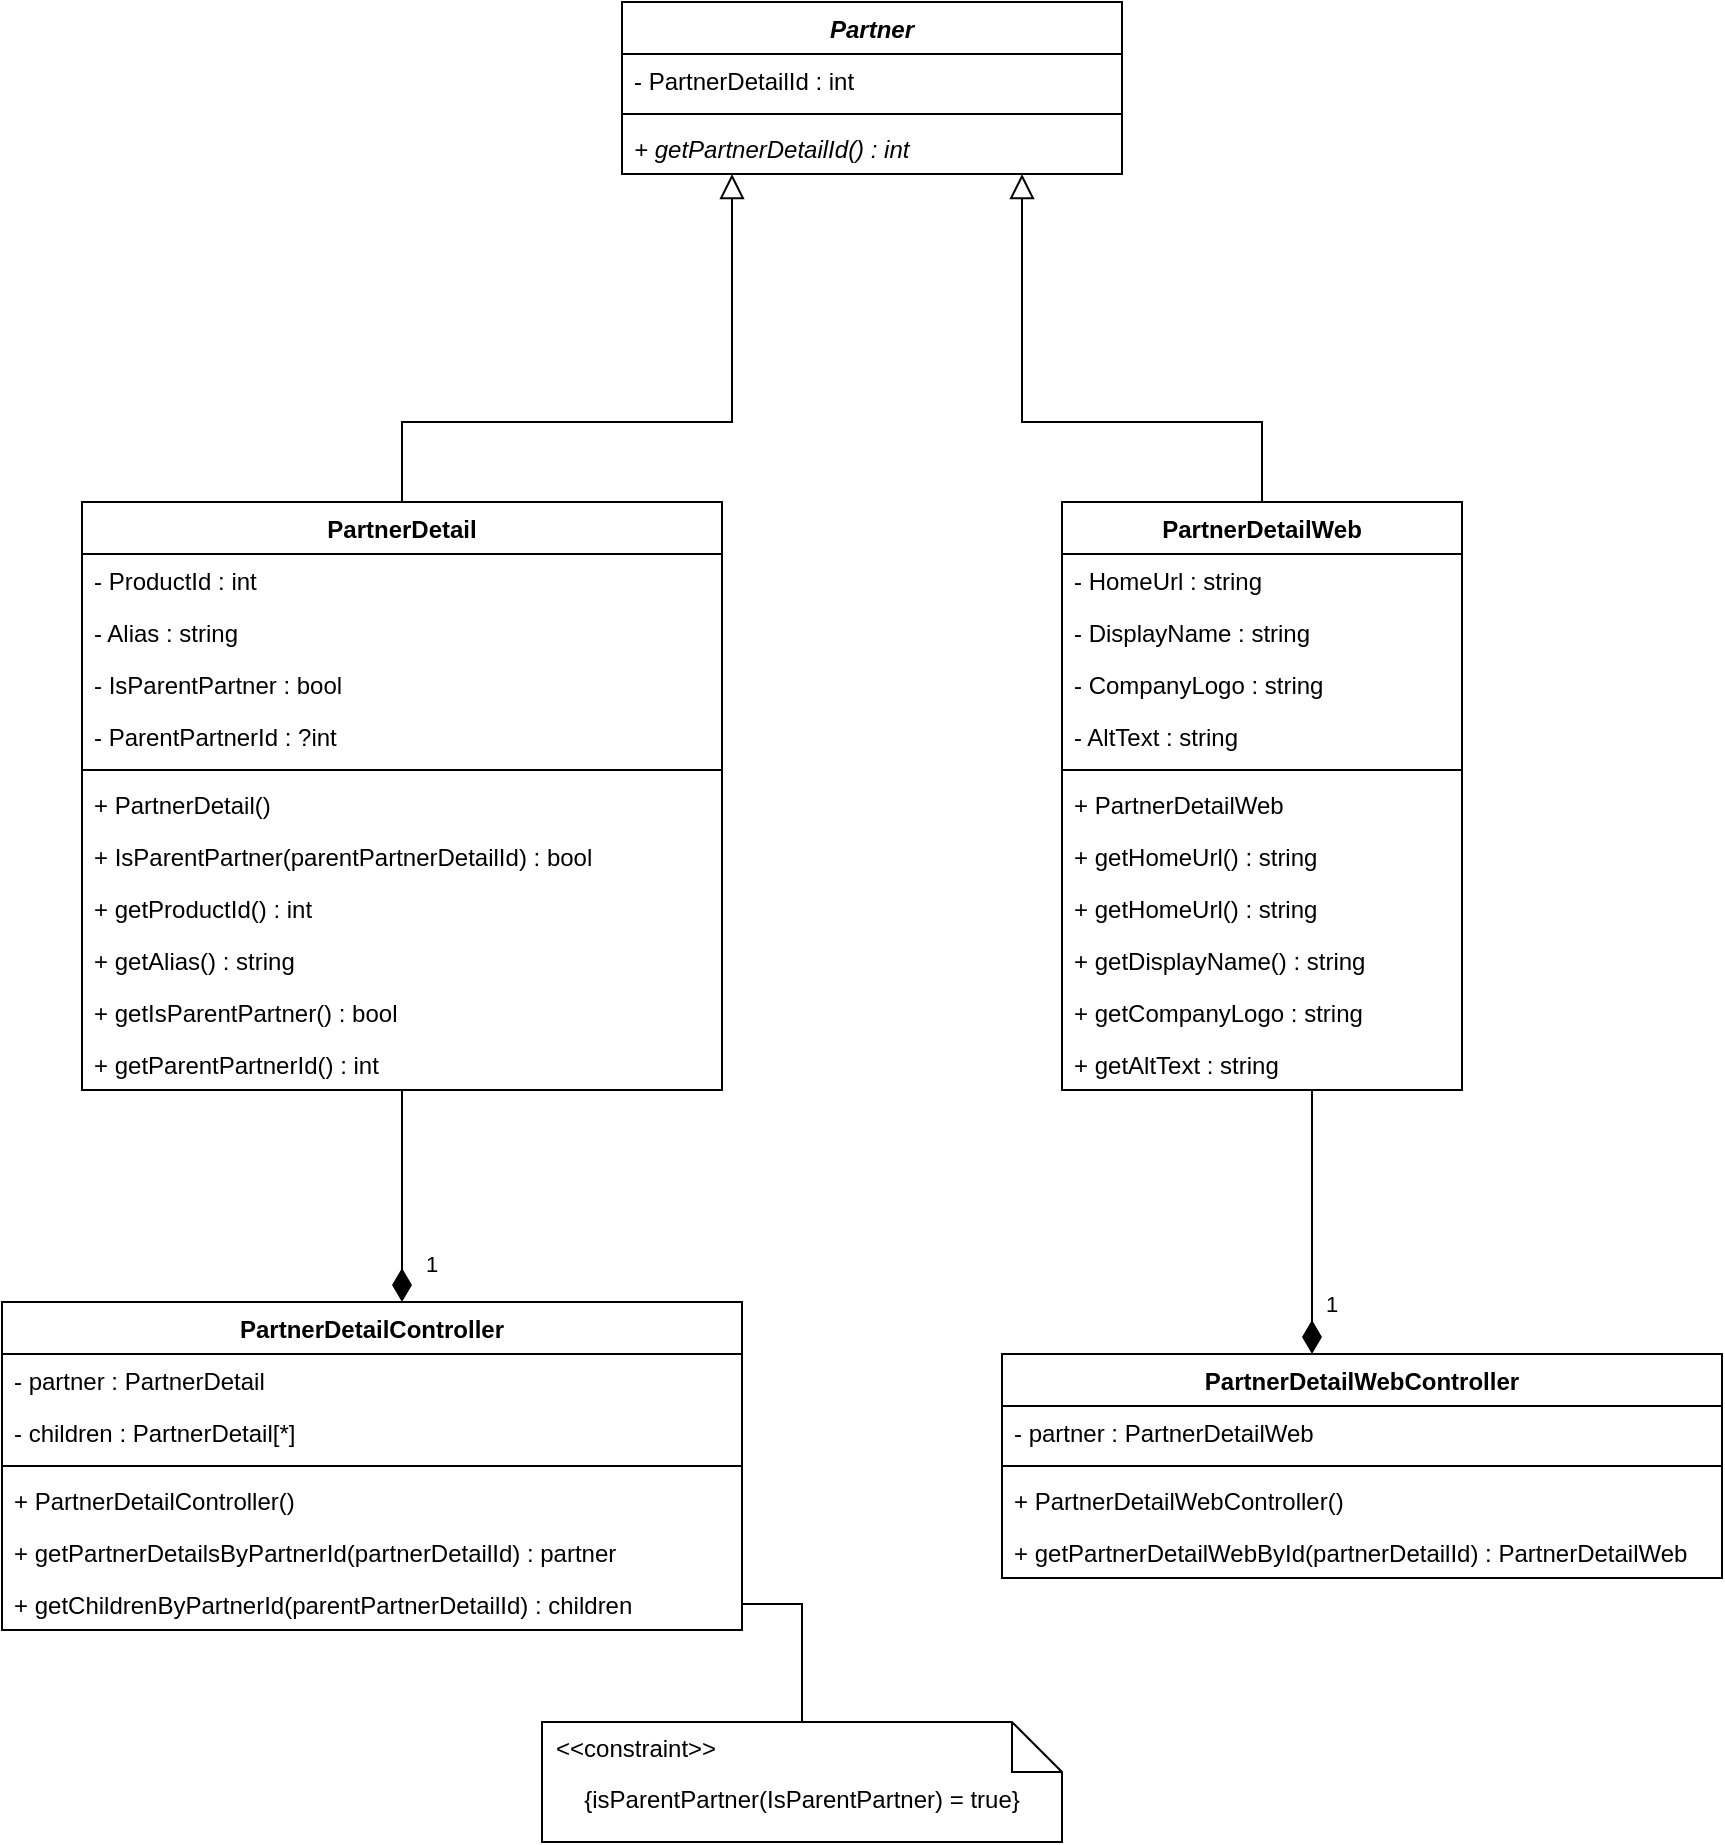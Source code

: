 <mxfile version="13.8.8" type="github">
  <diagram id="JFlCuwMhZZcMJILRrFdY" name="Page-1">
    <mxGraphModel dx="917" dy="609" grid="1" gridSize="10" guides="1" tooltips="1" connect="1" arrows="1" fold="1" page="1" pageScale="1" pageWidth="1169" pageHeight="1654" math="0" shadow="0">
      <root>
        <mxCell id="0" />
        <mxCell id="1" parent="0" />
        <mxCell id="4J9gVVPXhBhF94vH3yUa-1" value="PartnerDetail" style="swimlane;fontStyle=1;align=center;verticalAlign=top;childLayout=stackLayout;horizontal=1;startSize=26;horizontalStack=0;resizeParent=1;resizeParentMax=0;resizeLast=0;collapsible=1;marginBottom=0;" vertex="1" parent="1">
          <mxGeometry x="60" y="520" width="320" height="294" as="geometry" />
        </mxCell>
        <mxCell id="4J9gVVPXhBhF94vH3yUa-42" value="- ProductId : int" style="text;strokeColor=none;fillColor=none;align=left;verticalAlign=top;spacingLeft=4;spacingRight=4;overflow=hidden;rotatable=0;points=[[0,0.5],[1,0.5]];portConstraint=eastwest;" vertex="1" parent="4J9gVVPXhBhF94vH3yUa-1">
          <mxGeometry y="26" width="320" height="26" as="geometry" />
        </mxCell>
        <mxCell id="4J9gVVPXhBhF94vH3yUa-6" value="- Alias : string" style="text;strokeColor=none;fillColor=none;align=left;verticalAlign=top;spacingLeft=4;spacingRight=4;overflow=hidden;rotatable=0;points=[[0,0.5],[1,0.5]];portConstraint=eastwest;" vertex="1" parent="4J9gVVPXhBhF94vH3yUa-1">
          <mxGeometry y="52" width="320" height="26" as="geometry" />
        </mxCell>
        <mxCell id="4J9gVVPXhBhF94vH3yUa-7" value="- IsParentPartner : bool" style="text;strokeColor=none;fillColor=none;align=left;verticalAlign=top;spacingLeft=4;spacingRight=4;overflow=hidden;rotatable=0;points=[[0,0.5],[1,0.5]];portConstraint=eastwest;" vertex="1" parent="4J9gVVPXhBhF94vH3yUa-1">
          <mxGeometry y="78" width="320" height="26" as="geometry" />
        </mxCell>
        <mxCell id="4J9gVVPXhBhF94vH3yUa-8" value="- ParentPartnerId : ?int" style="text;strokeColor=none;fillColor=none;align=left;verticalAlign=top;spacingLeft=4;spacingRight=4;overflow=hidden;rotatable=0;points=[[0,0.5],[1,0.5]];portConstraint=eastwest;" vertex="1" parent="4J9gVVPXhBhF94vH3yUa-1">
          <mxGeometry y="104" width="320" height="26" as="geometry" />
        </mxCell>
        <mxCell id="4J9gVVPXhBhF94vH3yUa-3" value="" style="line;strokeWidth=1;fillColor=none;align=left;verticalAlign=middle;spacingTop=-1;spacingLeft=3;spacingRight=3;rotatable=0;labelPosition=right;points=[];portConstraint=eastwest;" vertex="1" parent="4J9gVVPXhBhF94vH3yUa-1">
          <mxGeometry y="130" width="320" height="8" as="geometry" />
        </mxCell>
        <mxCell id="4J9gVVPXhBhF94vH3yUa-39" value="+ PartnerDetail()" style="text;strokeColor=none;fillColor=none;align=left;verticalAlign=top;spacingLeft=4;spacingRight=4;overflow=hidden;rotatable=0;points=[[0,0.5],[1,0.5]];portConstraint=eastwest;" vertex="1" parent="4J9gVVPXhBhF94vH3yUa-1">
          <mxGeometry y="138" width="320" height="26" as="geometry" />
        </mxCell>
        <mxCell id="4J9gVVPXhBhF94vH3yUa-57" value="+ IsParentPartner(parentPartnerDetailId) : bool" style="text;strokeColor=none;fillColor=none;align=left;verticalAlign=top;spacingLeft=4;spacingRight=4;overflow=hidden;rotatable=0;points=[[0,0.5],[1,0.5]];portConstraint=eastwest;" vertex="1" parent="4J9gVVPXhBhF94vH3yUa-1">
          <mxGeometry y="164" width="320" height="26" as="geometry" />
        </mxCell>
        <mxCell id="4J9gVVPXhBhF94vH3yUa-45" value="+ getProductId() : int" style="text;strokeColor=none;fillColor=none;align=left;verticalAlign=top;spacingLeft=4;spacingRight=4;overflow=hidden;rotatable=0;points=[[0,0.5],[1,0.5]];portConstraint=eastwest;" vertex="1" parent="4J9gVVPXhBhF94vH3yUa-1">
          <mxGeometry y="190" width="320" height="26" as="geometry" />
        </mxCell>
        <mxCell id="4J9gVVPXhBhF94vH3yUa-46" value="+ getAlias() : string" style="text;strokeColor=none;fillColor=none;align=left;verticalAlign=top;spacingLeft=4;spacingRight=4;overflow=hidden;rotatable=0;points=[[0,0.5],[1,0.5]];portConstraint=eastwest;" vertex="1" parent="4J9gVVPXhBhF94vH3yUa-1">
          <mxGeometry y="216" width="320" height="26" as="geometry" />
        </mxCell>
        <mxCell id="4J9gVVPXhBhF94vH3yUa-47" value="+ getIsParentPartner() : bool" style="text;strokeColor=none;fillColor=none;align=left;verticalAlign=top;spacingLeft=4;spacingRight=4;overflow=hidden;rotatable=0;points=[[0,0.5],[1,0.5]];portConstraint=eastwest;" vertex="1" parent="4J9gVVPXhBhF94vH3yUa-1">
          <mxGeometry y="242" width="320" height="26" as="geometry" />
        </mxCell>
        <mxCell id="4J9gVVPXhBhF94vH3yUa-48" value="+ getParentPartnerId() : int" style="text;strokeColor=none;fillColor=none;align=left;verticalAlign=top;spacingLeft=4;spacingRight=4;overflow=hidden;rotatable=0;points=[[0,0.5],[1,0.5]];portConstraint=eastwest;" vertex="1" parent="4J9gVVPXhBhF94vH3yUa-1">
          <mxGeometry y="268" width="320" height="26" as="geometry" />
        </mxCell>
        <mxCell id="4J9gVVPXhBhF94vH3yUa-9" value="PartnerDetailWebController" style="swimlane;fontStyle=1;align=center;verticalAlign=top;childLayout=stackLayout;horizontal=1;startSize=26;horizontalStack=0;resizeParent=1;resizeParentMax=0;resizeLast=0;collapsible=1;marginBottom=0;" vertex="1" parent="1">
          <mxGeometry x="520" y="946" width="360" height="112" as="geometry" />
        </mxCell>
        <mxCell id="4J9gVVPXhBhF94vH3yUa-10" value="- partner : PartnerDetailWeb" style="text;strokeColor=none;fillColor=none;align=left;verticalAlign=top;spacingLeft=4;spacingRight=4;overflow=hidden;rotatable=0;points=[[0,0.5],[1,0.5]];portConstraint=eastwest;" vertex="1" parent="4J9gVVPXhBhF94vH3yUa-9">
          <mxGeometry y="26" width="360" height="26" as="geometry" />
        </mxCell>
        <mxCell id="4J9gVVPXhBhF94vH3yUa-11" value="" style="line;strokeWidth=1;fillColor=none;align=left;verticalAlign=middle;spacingTop=-1;spacingLeft=3;spacingRight=3;rotatable=0;labelPosition=right;points=[];portConstraint=eastwest;" vertex="1" parent="4J9gVVPXhBhF94vH3yUa-9">
          <mxGeometry y="52" width="360" height="8" as="geometry" />
        </mxCell>
        <mxCell id="4J9gVVPXhBhF94vH3yUa-60" value="+ PartnerDetailWebController()" style="text;strokeColor=none;fillColor=none;align=left;verticalAlign=top;spacingLeft=4;spacingRight=4;overflow=hidden;rotatable=0;points=[[0,0.5],[1,0.5]];portConstraint=eastwest;" vertex="1" parent="4J9gVVPXhBhF94vH3yUa-9">
          <mxGeometry y="60" width="360" height="26" as="geometry" />
        </mxCell>
        <mxCell id="4J9gVVPXhBhF94vH3yUa-12" value="+ getPartnerDetailWebById(partnerDetailId) : PartnerDetailWeb" style="text;strokeColor=none;fillColor=none;align=left;verticalAlign=top;spacingLeft=4;spacingRight=4;overflow=hidden;rotatable=0;points=[[0,0.5],[1,0.5]];portConstraint=eastwest;" vertex="1" parent="4J9gVVPXhBhF94vH3yUa-9">
          <mxGeometry y="86" width="360" height="26" as="geometry" />
        </mxCell>
        <mxCell id="4J9gVVPXhBhF94vH3yUa-13" value="PartnerDetailWeb" style="swimlane;fontStyle=1;align=center;verticalAlign=top;childLayout=stackLayout;horizontal=1;startSize=26;horizontalStack=0;resizeParent=1;resizeParentMax=0;resizeLast=0;collapsible=1;marginBottom=0;" vertex="1" parent="1">
          <mxGeometry x="550" y="520" width="200" height="294" as="geometry" />
        </mxCell>
        <mxCell id="4J9gVVPXhBhF94vH3yUa-17" value="- HomeUrl : string" style="text;strokeColor=none;fillColor=none;align=left;verticalAlign=top;spacingLeft=4;spacingRight=4;overflow=hidden;rotatable=0;points=[[0,0.5],[1,0.5]];portConstraint=eastwest;" vertex="1" parent="4J9gVVPXhBhF94vH3yUa-13">
          <mxGeometry y="26" width="200" height="26" as="geometry" />
        </mxCell>
        <mxCell id="4J9gVVPXhBhF94vH3yUa-18" value="- DisplayName : string" style="text;strokeColor=none;fillColor=none;align=left;verticalAlign=top;spacingLeft=4;spacingRight=4;overflow=hidden;rotatable=0;points=[[0,0.5],[1,0.5]];portConstraint=eastwest;" vertex="1" parent="4J9gVVPXhBhF94vH3yUa-13">
          <mxGeometry y="52" width="200" height="26" as="geometry" />
        </mxCell>
        <mxCell id="4J9gVVPXhBhF94vH3yUa-20" value="- CompanyLogo : string" style="text;strokeColor=none;fillColor=none;align=left;verticalAlign=top;spacingLeft=4;spacingRight=4;overflow=hidden;rotatable=0;points=[[0,0.5],[1,0.5]];portConstraint=eastwest;" vertex="1" parent="4J9gVVPXhBhF94vH3yUa-13">
          <mxGeometry y="78" width="200" height="26" as="geometry" />
        </mxCell>
        <mxCell id="4J9gVVPXhBhF94vH3yUa-19" value="- AltText : string" style="text;strokeColor=none;fillColor=none;align=left;verticalAlign=top;spacingLeft=4;spacingRight=4;overflow=hidden;rotatable=0;points=[[0,0.5],[1,0.5]];portConstraint=eastwest;" vertex="1" parent="4J9gVVPXhBhF94vH3yUa-13">
          <mxGeometry y="104" width="200" height="26" as="geometry" />
        </mxCell>
        <mxCell id="4J9gVVPXhBhF94vH3yUa-15" value="" style="line;strokeWidth=1;fillColor=none;align=left;verticalAlign=middle;spacingTop=-1;spacingLeft=3;spacingRight=3;rotatable=0;labelPosition=right;points=[];portConstraint=eastwest;" vertex="1" parent="4J9gVVPXhBhF94vH3yUa-13">
          <mxGeometry y="130" width="200" height="8" as="geometry" />
        </mxCell>
        <mxCell id="4J9gVVPXhBhF94vH3yUa-56" value="+ PartnerDetailWeb" style="text;strokeColor=none;fillColor=none;align=left;verticalAlign=top;spacingLeft=4;spacingRight=4;overflow=hidden;rotatable=0;points=[[0,0.5],[1,0.5]];portConstraint=eastwest;" vertex="1" parent="4J9gVVPXhBhF94vH3yUa-13">
          <mxGeometry y="138" width="200" height="26" as="geometry" />
        </mxCell>
        <mxCell id="4J9gVVPXhBhF94vH3yUa-58" value="+ getHomeUrl() : string" style="text;strokeColor=none;fillColor=none;align=left;verticalAlign=top;spacingLeft=4;spacingRight=4;overflow=hidden;rotatable=0;points=[[0,0.5],[1,0.5]];portConstraint=eastwest;" vertex="1" parent="4J9gVVPXhBhF94vH3yUa-13">
          <mxGeometry y="164" width="200" height="26" as="geometry" />
        </mxCell>
        <mxCell id="4J9gVVPXhBhF94vH3yUa-16" value="+ getHomeUrl() : string" style="text;strokeColor=none;fillColor=none;align=left;verticalAlign=top;spacingLeft=4;spacingRight=4;overflow=hidden;rotatable=0;points=[[0,0.5],[1,0.5]];portConstraint=eastwest;" vertex="1" parent="4J9gVVPXhBhF94vH3yUa-13">
          <mxGeometry y="190" width="200" height="26" as="geometry" />
        </mxCell>
        <mxCell id="4J9gVVPXhBhF94vH3yUa-49" value="+ getDisplayName() : string" style="text;strokeColor=none;fillColor=none;align=left;verticalAlign=top;spacingLeft=4;spacingRight=4;overflow=hidden;rotatable=0;points=[[0,0.5],[1,0.5]];portConstraint=eastwest;" vertex="1" parent="4J9gVVPXhBhF94vH3yUa-13">
          <mxGeometry y="216" width="200" height="26" as="geometry" />
        </mxCell>
        <mxCell id="4J9gVVPXhBhF94vH3yUa-50" value="+ getCompanyLogo : string" style="text;strokeColor=none;fillColor=none;align=left;verticalAlign=top;spacingLeft=4;spacingRight=4;overflow=hidden;rotatable=0;points=[[0,0.5],[1,0.5]];portConstraint=eastwest;" vertex="1" parent="4J9gVVPXhBhF94vH3yUa-13">
          <mxGeometry y="242" width="200" height="26" as="geometry" />
        </mxCell>
        <mxCell id="4J9gVVPXhBhF94vH3yUa-51" value="+ getAltText : string" style="text;strokeColor=none;fillColor=none;align=left;verticalAlign=top;spacingLeft=4;spacingRight=4;overflow=hidden;rotatable=0;points=[[0,0.5],[1,0.5]];portConstraint=eastwest;" vertex="1" parent="4J9gVVPXhBhF94vH3yUa-13">
          <mxGeometry y="268" width="200" height="26" as="geometry" />
        </mxCell>
        <mxCell id="4J9gVVPXhBhF94vH3yUa-21" value="Partner" style="swimlane;fontStyle=3;align=center;verticalAlign=top;childLayout=stackLayout;horizontal=1;startSize=26;horizontalStack=0;resizeParent=1;resizeParentMax=0;resizeLast=0;collapsible=1;marginBottom=0;" vertex="1" parent="1">
          <mxGeometry x="330" y="270" width="250" height="86" as="geometry" />
        </mxCell>
        <mxCell id="4J9gVVPXhBhF94vH3yUa-22" value="- PartnerDetailId : int" style="text;strokeColor=none;fillColor=none;align=left;verticalAlign=top;spacingLeft=4;spacingRight=4;overflow=hidden;rotatable=0;points=[[0,0.5],[1,0.5]];portConstraint=eastwest;" vertex="1" parent="4J9gVVPXhBhF94vH3yUa-21">
          <mxGeometry y="26" width="250" height="26" as="geometry" />
        </mxCell>
        <mxCell id="4J9gVVPXhBhF94vH3yUa-23" value="" style="line;strokeWidth=1;fillColor=none;align=left;verticalAlign=middle;spacingTop=-1;spacingLeft=3;spacingRight=3;rotatable=0;labelPosition=right;points=[];portConstraint=eastwest;" vertex="1" parent="4J9gVVPXhBhF94vH3yUa-21">
          <mxGeometry y="52" width="250" height="8" as="geometry" />
        </mxCell>
        <mxCell id="4J9gVVPXhBhF94vH3yUa-24" value="+ getPartnerDetailId() : int" style="text;strokeColor=none;fillColor=none;align=left;verticalAlign=top;spacingLeft=4;spacingRight=4;overflow=hidden;rotatable=0;points=[[0,0.5],[1,0.5]];portConstraint=eastwest;fontStyle=2" vertex="1" parent="4J9gVVPXhBhF94vH3yUa-21">
          <mxGeometry y="60" width="250" height="26" as="geometry" />
        </mxCell>
        <mxCell id="4J9gVVPXhBhF94vH3yUa-28" value="" style="endArrow=block;endSize=10;endFill=0;shadow=0;strokeWidth=1;rounded=0;edgeStyle=elbowEdgeStyle;elbow=vertical;" edge="1" parent="1" source="4J9gVVPXhBhF94vH3yUa-1" target="4J9gVVPXhBhF94vH3yUa-21">
          <mxGeometry width="160" relative="1" as="geometry">
            <mxPoint x="190" y="740" as="sourcePoint" />
            <mxPoint x="367" y="408" as="targetPoint" />
            <Array as="points">
              <mxPoint x="385" y="480" />
            </Array>
          </mxGeometry>
        </mxCell>
        <mxCell id="4J9gVVPXhBhF94vH3yUa-29" value="" style="endArrow=block;endSize=10;endFill=0;shadow=0;strokeWidth=1;rounded=0;edgeStyle=elbowEdgeStyle;elbow=vertical;" edge="1" parent="1" source="4J9gVVPXhBhF94vH3yUa-13" target="4J9gVVPXhBhF94vH3yUa-21">
          <mxGeometry width="160" relative="1" as="geometry">
            <mxPoint x="400" y="576" as="sourcePoint" />
            <mxPoint x="385" y="320" as="targetPoint" />
            <Array as="points">
              <mxPoint x="530" y="480" />
              <mxPoint x="540" y="840" />
            </Array>
          </mxGeometry>
        </mxCell>
        <mxCell id="4J9gVVPXhBhF94vH3yUa-32" value="1" style="endArrow=none;html=1;endSize=12;startArrow=diamondThin;startSize=14;startFill=1;edgeStyle=orthogonalEdgeStyle;align=left;verticalAlign=bottom;endFill=0;" edge="1" parent="1" source="4J9gVVPXhBhF94vH3yUa-9" target="4J9gVVPXhBhF94vH3yUa-13">
          <mxGeometry x="0.909" y="-110" relative="1" as="geometry">
            <mxPoint x="60" y="500" as="sourcePoint" />
            <mxPoint x="305" y="470" as="targetPoint" />
            <Array as="points">
              <mxPoint x="675" y="820" />
              <mxPoint x="675" y="820" />
            </Array>
            <mxPoint x="-105" y="110" as="offset" />
          </mxGeometry>
        </mxCell>
        <mxCell id="4J9gVVPXhBhF94vH3yUa-33" value="PartnerDetailController" style="swimlane;fontStyle=1;align=center;verticalAlign=top;childLayout=stackLayout;horizontal=1;startSize=26;horizontalStack=0;resizeParent=1;resizeParentMax=0;resizeLast=0;collapsible=1;marginBottom=0;" vertex="1" parent="1">
          <mxGeometry x="20" y="920" width="370" height="164" as="geometry" />
        </mxCell>
        <mxCell id="4J9gVVPXhBhF94vH3yUa-34" value="- partner : PartnerDetail" style="text;strokeColor=none;fillColor=none;align=left;verticalAlign=top;spacingLeft=4;spacingRight=4;overflow=hidden;rotatable=0;points=[[0,0.5],[1,0.5]];portConstraint=eastwest;" vertex="1" parent="4J9gVVPXhBhF94vH3yUa-33">
          <mxGeometry y="26" width="370" height="26" as="geometry" />
        </mxCell>
        <mxCell id="4J9gVVPXhBhF94vH3yUa-54" value="- children : PartnerDetail[*]" style="text;strokeColor=none;fillColor=none;align=left;verticalAlign=top;spacingLeft=4;spacingRight=4;overflow=hidden;rotatable=0;points=[[0,0.5],[1,0.5]];portConstraint=eastwest;" vertex="1" parent="4J9gVVPXhBhF94vH3yUa-33">
          <mxGeometry y="52" width="370" height="26" as="geometry" />
        </mxCell>
        <mxCell id="4J9gVVPXhBhF94vH3yUa-35" value="" style="line;strokeWidth=1;fillColor=none;align=left;verticalAlign=middle;spacingTop=-1;spacingLeft=3;spacingRight=3;rotatable=0;labelPosition=right;points=[];portConstraint=eastwest;" vertex="1" parent="4J9gVVPXhBhF94vH3yUa-33">
          <mxGeometry y="78" width="370" height="8" as="geometry" />
        </mxCell>
        <mxCell id="4J9gVVPXhBhF94vH3yUa-41" value="+ PartnerDetailController()" style="text;strokeColor=none;fillColor=none;align=left;verticalAlign=top;spacingLeft=4;spacingRight=4;overflow=hidden;rotatable=0;points=[[0,0.5],[1,0.5]];portConstraint=eastwest;" vertex="1" parent="4J9gVVPXhBhF94vH3yUa-33">
          <mxGeometry y="86" width="370" height="26" as="geometry" />
        </mxCell>
        <mxCell id="4J9gVVPXhBhF94vH3yUa-59" value="+ getPartnerDetailsByPartnerId(partnerDetailId) : partner" style="text;strokeColor=none;fillColor=none;align=left;verticalAlign=top;spacingLeft=4;spacingRight=4;overflow=hidden;rotatable=0;points=[[0,0.5],[1,0.5]];portConstraint=eastwest;" vertex="1" parent="4J9gVVPXhBhF94vH3yUa-33">
          <mxGeometry y="112" width="370" height="26" as="geometry" />
        </mxCell>
        <mxCell id="4J9gVVPXhBhF94vH3yUa-36" value="+ getChildrenByPartnerId(parentPartnerDetailId) : children" style="text;strokeColor=none;fillColor=none;align=left;verticalAlign=top;spacingLeft=4;spacingRight=4;overflow=hidden;rotatable=0;points=[[0,0.5],[1,0.5]];portConstraint=eastwest;" vertex="1" parent="4J9gVVPXhBhF94vH3yUa-33">
          <mxGeometry y="138" width="370" height="26" as="geometry" />
        </mxCell>
        <mxCell id="4J9gVVPXhBhF94vH3yUa-37" value="1" style="endArrow=none;html=1;endSize=12;startArrow=diamondThin;startSize=14;startFill=1;edgeStyle=orthogonalEdgeStyle;align=left;verticalAlign=bottom;endFill=0;" edge="1" parent="1" source="4J9gVVPXhBhF94vH3yUa-33" target="4J9gVVPXhBhF94vH3yUa-1">
          <mxGeometry x="-0.623" y="-14" relative="1" as="geometry">
            <mxPoint x="685" y="356" as="sourcePoint" />
            <mxPoint x="260" y="470" as="targetPoint" />
            <Array as="points">
              <mxPoint x="220" y="900" />
              <mxPoint x="220" y="900" />
            </Array>
            <mxPoint x="-4" y="10" as="offset" />
          </mxGeometry>
        </mxCell>
        <mxCell id="4J9gVVPXhBhF94vH3yUa-55" style="edgeStyle=orthogonalEdgeStyle;rounded=0;orthogonalLoop=1;jettySize=auto;html=1;startArrow=none;startFill=0;endArrow=none;endFill=0;" edge="1" parent="1" source="4J9gVVPXhBhF94vH3yUa-52" target="4J9gVVPXhBhF94vH3yUa-36">
          <mxGeometry relative="1" as="geometry" />
        </mxCell>
        <mxCell id="4J9gVVPXhBhF94vH3yUa-52" value="{isParentPartner(IsParentPartner) = true}" style="shape=note2;boundedLbl=1;whiteSpace=wrap;html=1;size=25;verticalAlign=top;align=center;" vertex="1" parent="1">
          <mxGeometry x="290" y="1130" width="260" height="60" as="geometry" />
        </mxCell>
        <mxCell id="4J9gVVPXhBhF94vH3yUa-53" value="&lt;&lt;constraint&gt;&gt;" style="resizeWidth=1;part=1;strokeColor=none;fillColor=none;align=left;spacingLeft=5;" vertex="1" parent="4J9gVVPXhBhF94vH3yUa-52">
          <mxGeometry width="260" height="25" relative="1" as="geometry" />
        </mxCell>
      </root>
    </mxGraphModel>
  </diagram>
</mxfile>
